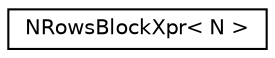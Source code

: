 digraph "Graphical Class Hierarchy"
{
  edge [fontname="Helvetica",fontsize="10",labelfontname="Helvetica",labelfontsize="10"];
  node [fontname="Helvetica",fontsize="10",shape=record];
  rankdir="LR";
  Node1 [label="NRowsBlockXpr\< N \>",height=0.2,width=0.4,color="black", fillcolor="white", style="filled",URL="$struct_n_rows_block_xpr.html"];
}
